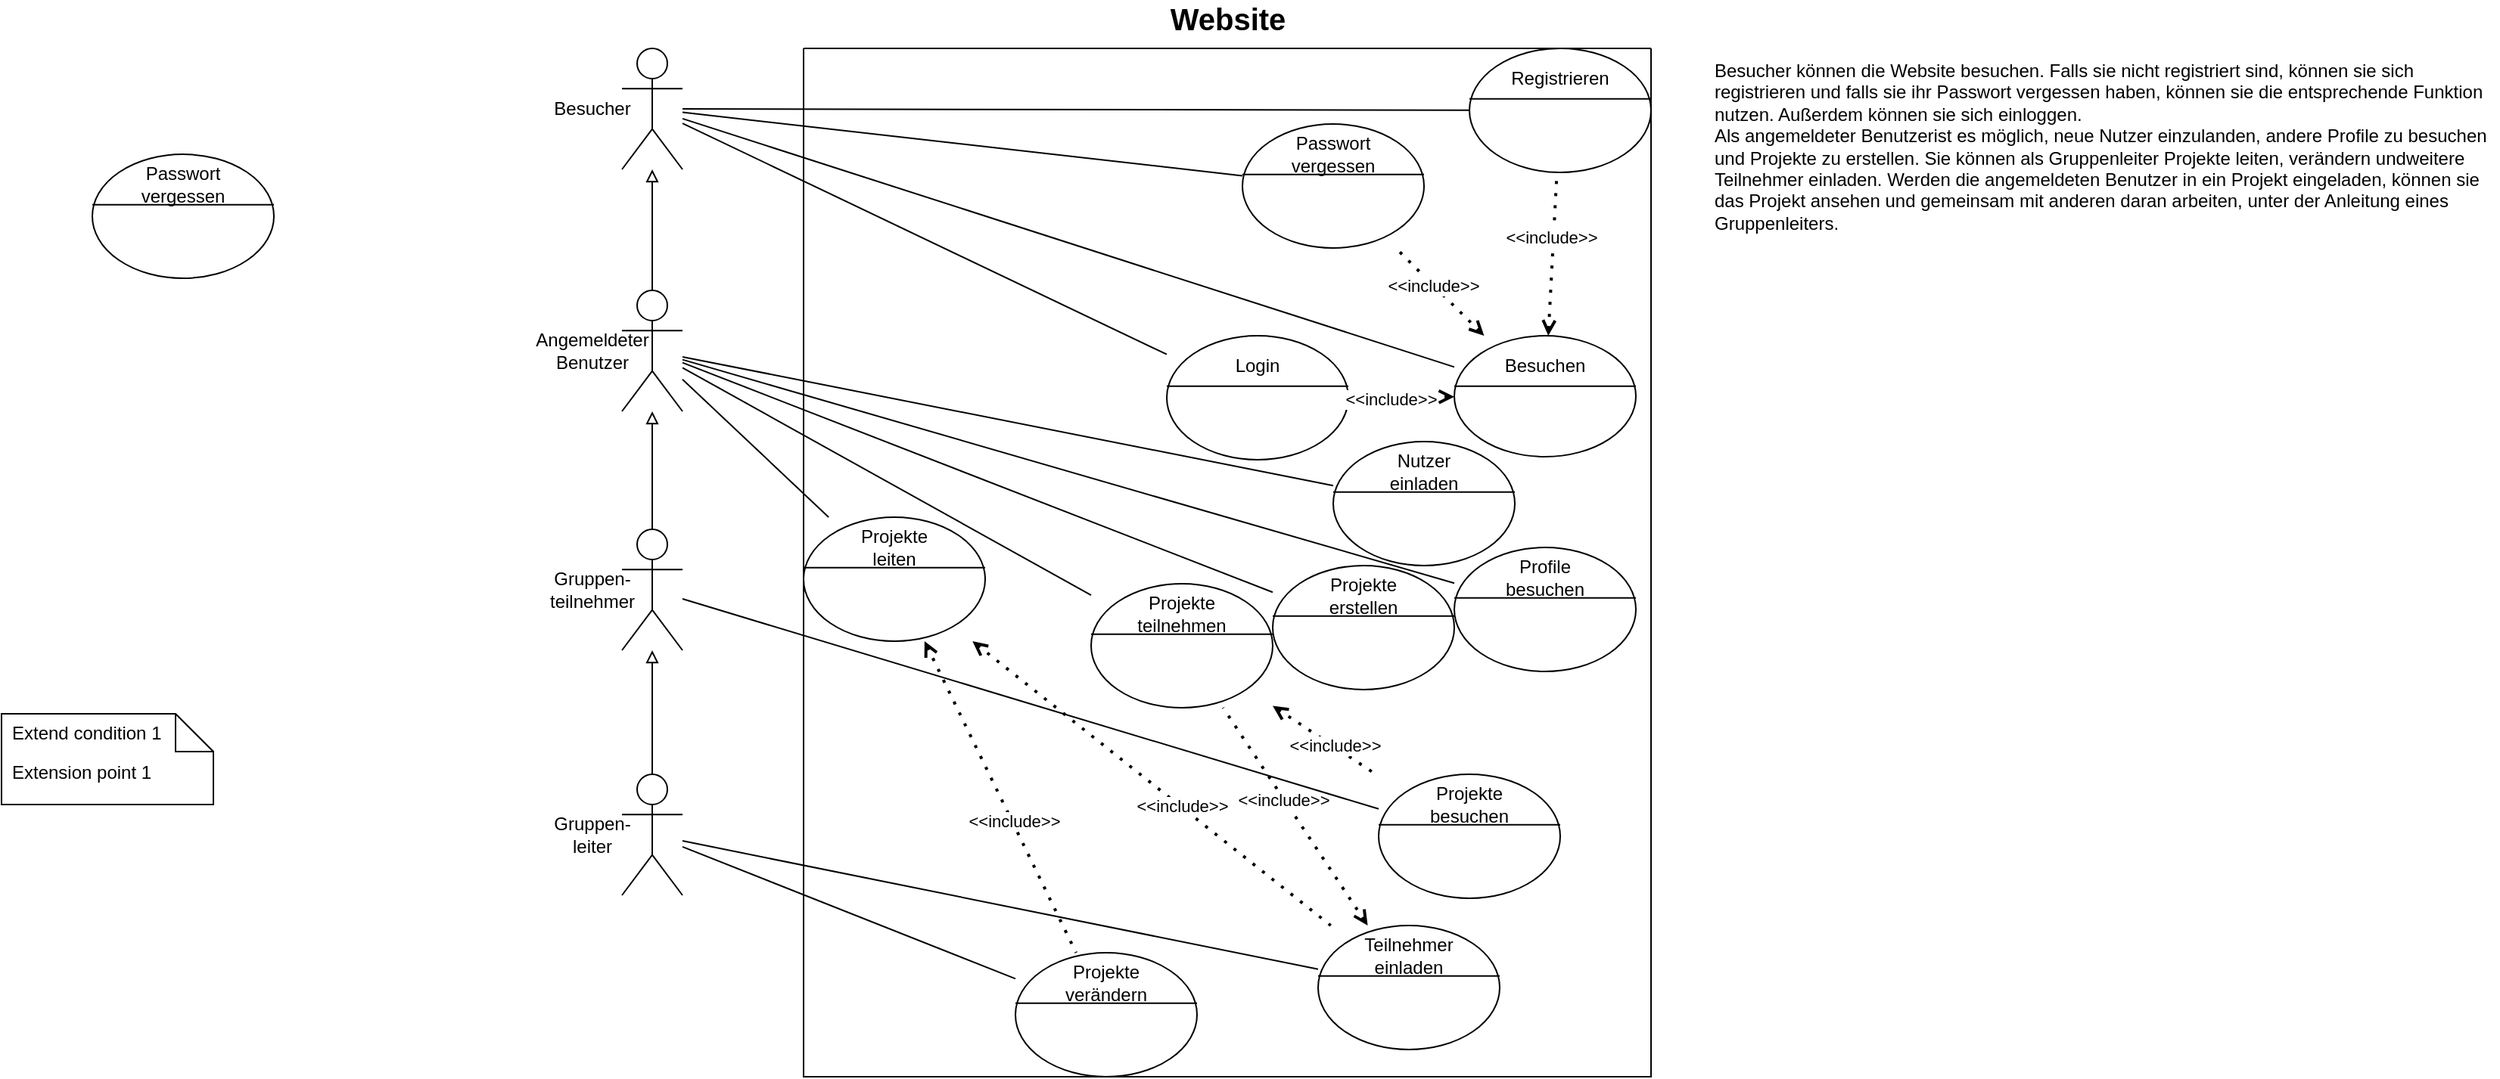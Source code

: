 <mxfile version="28.1.2">
  <diagram name="Seite-1" id="O9UMaUfHLfBrzS3X1TUN">
    <mxGraphModel dx="1440" dy="1402" grid="1" gridSize="10" guides="1" tooltips="1" connect="1" arrows="1" fold="1" page="1" pageScale="1" pageWidth="4681" pageHeight="3300" math="0" shadow="0">
      <root>
        <mxCell id="0" />
        <mxCell id="1" parent="0" />
        <mxCell id="N930MWfKKPiYIUF9o5cV-7" value="Besucher" style="shape=umlActor;verticalLabelPosition=middle;verticalAlign=middle;html=1;labelPosition=left;align=center;" parent="1" vertex="1">
          <mxGeometry x="480" y="80" width="40" height="80" as="geometry" />
        </mxCell>
        <mxCell id="N930MWfKKPiYIUF9o5cV-8" value="Extension point 1" style="shape=note2;boundedLbl=1;whiteSpace=wrap;html=1;size=25;verticalAlign=top;align=left;spacingLeft=5;" parent="1" vertex="1">
          <mxGeometry x="70" y="520" width="140" height="60" as="geometry" />
        </mxCell>
        <mxCell id="N930MWfKKPiYIUF9o5cV-9" value="Extend condition 1" style="resizeWidth=1;part=1;strokeColor=none;fillColor=none;align=left;spacingLeft=5;whiteSpace=wrap;html=1;" parent="N930MWfKKPiYIUF9o5cV-8" vertex="1">
          <mxGeometry width="140" height="25" relative="1" as="geometry" />
        </mxCell>
        <mxCell id="N930MWfKKPiYIUF9o5cV-16" value="" style="swimlane;startSize=0;" parent="1" vertex="1">
          <mxGeometry x="600" y="80" width="560" height="680" as="geometry" />
        </mxCell>
        <mxCell id="N930MWfKKPiYIUF9o5cV-11" value="" style="shape=ellipse;container=1;horizontal=1;horizontalStack=0;resizeParent=1;resizeParentMax=0;resizeLast=0;html=1;dashed=0;collapsible=0;" parent="N930MWfKKPiYIUF9o5cV-16" vertex="1">
          <mxGeometry x="430" y="190" width="120" height="80" as="geometry" />
        </mxCell>
        <mxCell id="N930MWfKKPiYIUF9o5cV-12" value="Besuchen" style="html=1;strokeColor=none;fillColor=none;align=center;verticalAlign=middle;rotatable=0;whiteSpace=wrap;" parent="N930MWfKKPiYIUF9o5cV-11" vertex="1">
          <mxGeometry y="10" width="120" height="20" as="geometry" />
        </mxCell>
        <mxCell id="N930MWfKKPiYIUF9o5cV-13" value="" style="line;strokeWidth=1;fillColor=none;rotatable=0;labelPosition=right;points=[];portConstraint=eastwest;dashed=0;resizeWidth=1;" parent="N930MWfKKPiYIUF9o5cV-11" vertex="1">
          <mxGeometry y="30" width="120" height="6.67" as="geometry" />
        </mxCell>
        <mxCell id="N930MWfKKPiYIUF9o5cV-28" value="" style="shape=ellipse;container=1;horizontal=1;horizontalStack=0;resizeParent=1;resizeParentMax=0;resizeLast=0;html=1;dashed=0;collapsible=0;" parent="N930MWfKKPiYIUF9o5cV-16" vertex="1">
          <mxGeometry x="440" width="120" height="82" as="geometry" />
        </mxCell>
        <mxCell id="N930MWfKKPiYIUF9o5cV-29" value="Registrieren" style="html=1;strokeColor=none;fillColor=none;align=center;verticalAlign=middle;rotatable=0;whiteSpace=wrap;" parent="N930MWfKKPiYIUF9o5cV-28" vertex="1">
          <mxGeometry y="9.5" width="120" height="20.5" as="geometry" />
        </mxCell>
        <mxCell id="N930MWfKKPiYIUF9o5cV-30" value="" style="line;strokeWidth=1;fillColor=none;rotatable=0;labelPosition=right;points=[];portConstraint=eastwest;dashed=0;resizeWidth=1;" parent="N930MWfKKPiYIUF9o5cV-28" vertex="1">
          <mxGeometry y="30" width="120" height="6.83" as="geometry" />
        </mxCell>
        <mxCell id="N930MWfKKPiYIUF9o5cV-31" value="" style="shape=ellipse;container=1;horizontal=1;horizontalStack=0;resizeParent=1;resizeParentMax=0;resizeLast=0;html=1;dashed=0;collapsible=0;" parent="N930MWfKKPiYIUF9o5cV-16" vertex="1">
          <mxGeometry x="290" y="50" width="120" height="82" as="geometry" />
        </mxCell>
        <mxCell id="N930MWfKKPiYIUF9o5cV-32" value="Passwort&lt;div&gt;vergessen&lt;/div&gt;" style="html=1;strokeColor=none;fillColor=none;align=center;verticalAlign=middle;rotatable=0;whiteSpace=wrap;" parent="N930MWfKKPiYIUF9o5cV-31" vertex="1">
          <mxGeometry y="10" width="120" height="20" as="geometry" />
        </mxCell>
        <mxCell id="N930MWfKKPiYIUF9o5cV-33" value="" style="line;strokeWidth=1;fillColor=none;rotatable=0;labelPosition=right;points=[];portConstraint=eastwest;dashed=0;resizeWidth=1;" parent="N930MWfKKPiYIUF9o5cV-31" vertex="1">
          <mxGeometry y="30" width="120" height="6.83" as="geometry" />
        </mxCell>
        <mxCell id="N930MWfKKPiYIUF9o5cV-48" value="" style="shape=ellipse;container=1;horizontal=1;horizontalStack=0;resizeParent=1;resizeParentMax=0;resizeLast=0;html=1;dashed=0;collapsible=0;" parent="N930MWfKKPiYIUF9o5cV-16" vertex="1">
          <mxGeometry x="240" y="190" width="120" height="82" as="geometry" />
        </mxCell>
        <mxCell id="N930MWfKKPiYIUF9o5cV-49" value="Login" style="html=1;strokeColor=none;fillColor=none;align=center;verticalAlign=middle;rotatable=0;whiteSpace=wrap;" parent="N930MWfKKPiYIUF9o5cV-48" vertex="1">
          <mxGeometry y="10" width="120" height="20" as="geometry" />
        </mxCell>
        <mxCell id="N930MWfKKPiYIUF9o5cV-50" value="" style="line;strokeWidth=1;fillColor=none;rotatable=0;labelPosition=right;points=[];portConstraint=eastwest;dashed=0;resizeWidth=1;" parent="N930MWfKKPiYIUF9o5cV-48" vertex="1">
          <mxGeometry y="30" width="120" height="6.83" as="geometry" />
        </mxCell>
        <mxCell id="N930MWfKKPiYIUF9o5cV-55" value="" style="endArrow=none;dashed=1;html=1;dashPattern=1 3;strokeWidth=2;rounded=0;endFill=0;startArrow=open;startFill=0;" parent="N930MWfKKPiYIUF9o5cV-16" source="N930MWfKKPiYIUF9o5cV-11" target="N930MWfKKPiYIUF9o5cV-48" edge="1">
          <mxGeometry width="50" height="50" relative="1" as="geometry">
            <mxPoint x="-270" y="200" as="sourcePoint" />
            <mxPoint x="-220" y="150" as="targetPoint" />
          </mxGeometry>
        </mxCell>
        <mxCell id="N930MWfKKPiYIUF9o5cV-60" value="&amp;lt;&amp;lt;include&amp;gt;&amp;gt;" style="edgeLabel;html=1;align=center;verticalAlign=middle;resizable=0;points=[];" parent="N930MWfKKPiYIUF9o5cV-55" vertex="1" connectable="0">
          <mxGeometry x="0.194" y="1" relative="1" as="geometry">
            <mxPoint as="offset" />
          </mxGeometry>
        </mxCell>
        <mxCell id="N930MWfKKPiYIUF9o5cV-56" value="" style="endArrow=none;dashed=1;html=1;dashPattern=1 3;strokeWidth=2;rounded=0;endFill=0;startArrow=open;startFill=0;" parent="N930MWfKKPiYIUF9o5cV-16" source="N930MWfKKPiYIUF9o5cV-11" target="N930MWfKKPiYIUF9o5cV-31" edge="1">
          <mxGeometry width="50" height="50" relative="1" as="geometry">
            <mxPoint x="660" y="110" as="sourcePoint" />
            <mxPoint x="610" y="125" as="targetPoint" />
          </mxGeometry>
        </mxCell>
        <mxCell id="N930MWfKKPiYIUF9o5cV-59" value="&amp;lt;&amp;lt;include&amp;gt;&amp;gt;" style="edgeLabel;html=1;align=center;verticalAlign=middle;resizable=0;points=[];" parent="N930MWfKKPiYIUF9o5cV-56" vertex="1" connectable="0">
          <mxGeometry x="0.16" y="1" relative="1" as="geometry">
            <mxPoint as="offset" />
          </mxGeometry>
        </mxCell>
        <mxCell id="N930MWfKKPiYIUF9o5cV-57" value="" style="endArrow=none;dashed=1;html=1;dashPattern=1 3;strokeWidth=2;rounded=0;endFill=0;startArrow=open;startFill=0;" parent="N930MWfKKPiYIUF9o5cV-16" source="N930MWfKKPiYIUF9o5cV-11" target="N930MWfKKPiYIUF9o5cV-28" edge="1">
          <mxGeometry width="50" height="50" relative="1" as="geometry">
            <mxPoint x="710" y="140" as="sourcePoint" />
            <mxPoint x="660" y="155" as="targetPoint" />
          </mxGeometry>
        </mxCell>
        <mxCell id="N930MWfKKPiYIUF9o5cV-58" value="&amp;lt;&amp;lt;include&amp;gt;&amp;gt;" style="edgeLabel;html=1;align=center;verticalAlign=middle;resizable=0;points=[];" parent="N930MWfKKPiYIUF9o5cV-57" vertex="1" connectable="0">
          <mxGeometry x="0.205" y="2" relative="1" as="geometry">
            <mxPoint as="offset" />
          </mxGeometry>
        </mxCell>
        <mxCell id="N930MWfKKPiYIUF9o5cV-61" value="" style="shape=ellipse;container=1;horizontal=1;horizontalStack=0;resizeParent=1;resizeParentMax=0;resizeLast=0;html=1;dashed=0;collapsible=0;" parent="N930MWfKKPiYIUF9o5cV-16" vertex="1">
          <mxGeometry x="380" y="480" width="120" height="82" as="geometry" />
        </mxCell>
        <mxCell id="N930MWfKKPiYIUF9o5cV-62" value="Projekte&lt;div&gt;besuchen&lt;/div&gt;" style="html=1;strokeColor=none;fillColor=none;align=center;verticalAlign=middle;rotatable=0;whiteSpace=wrap;" parent="N930MWfKKPiYIUF9o5cV-61" vertex="1">
          <mxGeometry y="10" width="120" height="20" as="geometry" />
        </mxCell>
        <mxCell id="N930MWfKKPiYIUF9o5cV-63" value="" style="line;strokeWidth=1;fillColor=none;rotatable=0;labelPosition=right;points=[];portConstraint=eastwest;dashed=0;resizeWidth=1;" parent="N930MWfKKPiYIUF9o5cV-61" vertex="1">
          <mxGeometry y="30" width="120" height="6.83" as="geometry" />
        </mxCell>
        <mxCell id="N930MWfKKPiYIUF9o5cV-65" value="" style="shape=ellipse;container=1;horizontal=1;horizontalStack=0;resizeParent=1;resizeParentMax=0;resizeLast=0;html=1;dashed=0;collapsible=0;" parent="N930MWfKKPiYIUF9o5cV-16" vertex="1">
          <mxGeometry x="430" y="330" width="120" height="82" as="geometry" />
        </mxCell>
        <mxCell id="N930MWfKKPiYIUF9o5cV-66" value="Profile&lt;div&gt;besuchen&lt;/div&gt;" style="html=1;strokeColor=none;fillColor=none;align=center;verticalAlign=middle;rotatable=0;whiteSpace=wrap;" parent="N930MWfKKPiYIUF9o5cV-65" vertex="1">
          <mxGeometry y="10" width="120" height="20" as="geometry" />
        </mxCell>
        <mxCell id="N930MWfKKPiYIUF9o5cV-67" value="" style="line;strokeWidth=1;fillColor=none;rotatable=0;labelPosition=right;points=[];portConstraint=eastwest;dashed=0;resizeWidth=1;" parent="N930MWfKKPiYIUF9o5cV-65" vertex="1">
          <mxGeometry y="30" width="120" height="6.83" as="geometry" />
        </mxCell>
        <mxCell id="N930MWfKKPiYIUF9o5cV-69" value="" style="shape=ellipse;container=1;horizontal=1;horizontalStack=0;resizeParent=1;resizeParentMax=0;resizeLast=0;html=1;dashed=0;collapsible=0;" parent="N930MWfKKPiYIUF9o5cV-16" vertex="1">
          <mxGeometry x="310" y="342" width="120" height="82" as="geometry" />
        </mxCell>
        <mxCell id="N930MWfKKPiYIUF9o5cV-70" value="Projekte&lt;div&gt;erstellen&lt;/div&gt;" style="html=1;strokeColor=none;fillColor=none;align=center;verticalAlign=middle;rotatable=0;whiteSpace=wrap;" parent="N930MWfKKPiYIUF9o5cV-69" vertex="1">
          <mxGeometry y="10" width="120" height="20" as="geometry" />
        </mxCell>
        <mxCell id="N930MWfKKPiYIUF9o5cV-71" value="" style="line;strokeWidth=1;fillColor=none;rotatable=0;labelPosition=right;points=[];portConstraint=eastwest;dashed=0;resizeWidth=1;" parent="N930MWfKKPiYIUF9o5cV-69" vertex="1">
          <mxGeometry y="30" width="120" height="6.83" as="geometry" />
        </mxCell>
        <mxCell id="N930MWfKKPiYIUF9o5cV-73" value="" style="shape=ellipse;container=1;horizontal=1;horizontalStack=0;resizeParent=1;resizeParentMax=0;resizeLast=0;html=1;dashed=0;collapsible=0;" parent="N930MWfKKPiYIUF9o5cV-16" vertex="1">
          <mxGeometry x="140" y="598" width="120" height="82" as="geometry" />
        </mxCell>
        <mxCell id="N930MWfKKPiYIUF9o5cV-74" value="Projekte&lt;div&gt;verändern&lt;/div&gt;" style="html=1;strokeColor=none;fillColor=none;align=center;verticalAlign=middle;rotatable=0;whiteSpace=wrap;" parent="N930MWfKKPiYIUF9o5cV-73" vertex="1">
          <mxGeometry y="10" width="120" height="20" as="geometry" />
        </mxCell>
        <mxCell id="N930MWfKKPiYIUF9o5cV-75" value="" style="line;strokeWidth=1;fillColor=none;rotatable=0;labelPosition=right;points=[];portConstraint=eastwest;dashed=0;resizeWidth=1;" parent="N930MWfKKPiYIUF9o5cV-73" vertex="1">
          <mxGeometry y="30" width="120" height="6.83" as="geometry" />
        </mxCell>
        <mxCell id="N930MWfKKPiYIUF9o5cV-77" value="" style="shape=ellipse;container=1;horizontal=1;horizontalStack=0;resizeParent=1;resizeParentMax=0;resizeLast=0;html=1;dashed=0;collapsible=0;" parent="N930MWfKKPiYIUF9o5cV-16" vertex="1">
          <mxGeometry x="350" y="260" width="120" height="82" as="geometry" />
        </mxCell>
        <mxCell id="N930MWfKKPiYIUF9o5cV-78" value="Nutzer&lt;div&gt;einladen&lt;/div&gt;" style="html=1;strokeColor=none;fillColor=none;align=center;verticalAlign=middle;rotatable=0;whiteSpace=wrap;" parent="N930MWfKKPiYIUF9o5cV-77" vertex="1">
          <mxGeometry y="10" width="120" height="20" as="geometry" />
        </mxCell>
        <mxCell id="N930MWfKKPiYIUF9o5cV-79" value="" style="line;strokeWidth=1;fillColor=none;rotatable=0;labelPosition=right;points=[];portConstraint=eastwest;dashed=0;resizeWidth=1;" parent="N930MWfKKPiYIUF9o5cV-77" vertex="1">
          <mxGeometry y="30" width="120" height="6.83" as="geometry" />
        </mxCell>
        <mxCell id="N930MWfKKPiYIUF9o5cV-81" value="" style="shape=ellipse;container=1;horizontal=1;horizontalStack=0;resizeParent=1;resizeParentMax=0;resizeLast=0;html=1;dashed=0;collapsible=0;" parent="N930MWfKKPiYIUF9o5cV-16" vertex="1">
          <mxGeometry x="190" y="354" width="120" height="82" as="geometry" />
        </mxCell>
        <mxCell id="N930MWfKKPiYIUF9o5cV-82" value="Projekte&lt;div&gt;teilnehmen&lt;/div&gt;" style="html=1;strokeColor=none;fillColor=none;align=center;verticalAlign=middle;rotatable=0;whiteSpace=wrap;" parent="N930MWfKKPiYIUF9o5cV-81" vertex="1">
          <mxGeometry y="10" width="120" height="20" as="geometry" />
        </mxCell>
        <mxCell id="N930MWfKKPiYIUF9o5cV-83" value="" style="line;strokeWidth=1;fillColor=none;rotatable=0;labelPosition=right;points=[];portConstraint=eastwest;dashed=0;resizeWidth=1;" parent="N930MWfKKPiYIUF9o5cV-81" vertex="1">
          <mxGeometry y="30" width="120" height="6.83" as="geometry" />
        </mxCell>
        <mxCell id="N930MWfKKPiYIUF9o5cV-84" value="" style="shape=ellipse;container=1;horizontal=1;horizontalStack=0;resizeParent=1;resizeParentMax=0;resizeLast=0;html=1;dashed=0;collapsible=0;" parent="N930MWfKKPiYIUF9o5cV-16" vertex="1">
          <mxGeometry x="340" y="580" width="120" height="82" as="geometry" />
        </mxCell>
        <mxCell id="N930MWfKKPiYIUF9o5cV-85" value="Teilnehmer&lt;div&gt;einladen&lt;/div&gt;" style="html=1;strokeColor=none;fillColor=none;align=center;verticalAlign=middle;rotatable=0;whiteSpace=wrap;" parent="N930MWfKKPiYIUF9o5cV-84" vertex="1">
          <mxGeometry y="10" width="120" height="20" as="geometry" />
        </mxCell>
        <mxCell id="N930MWfKKPiYIUF9o5cV-86" value="" style="line;strokeWidth=1;fillColor=none;rotatable=0;labelPosition=right;points=[];portConstraint=eastwest;dashed=0;resizeWidth=1;" parent="N930MWfKKPiYIUF9o5cV-84" vertex="1">
          <mxGeometry y="30" width="120" height="6.83" as="geometry" />
        </mxCell>
        <mxCell id="N930MWfKKPiYIUF9o5cV-90" value="" style="endArrow=none;dashed=1;html=1;dashPattern=1 3;strokeWidth=2;rounded=0;endFill=0;startArrow=open;startFill=0;" parent="N930MWfKKPiYIUF9o5cV-16" source="N930MWfKKPiYIUF9o5cV-84" target="N930MWfKKPiYIUF9o5cV-81" edge="1">
          <mxGeometry width="50" height="50" relative="1" as="geometry">
            <mxPoint x="309" y="558" as="sourcePoint" />
            <mxPoint x="250" y="500" as="targetPoint" />
          </mxGeometry>
        </mxCell>
        <mxCell id="N930MWfKKPiYIUF9o5cV-91" value="&amp;lt;&amp;lt;include&amp;gt;&amp;gt;" style="edgeLabel;html=1;align=center;verticalAlign=middle;resizable=0;points=[];" parent="N930MWfKKPiYIUF9o5cV-90" vertex="1" connectable="0">
          <mxGeometry x="0.16" y="1" relative="1" as="geometry">
            <mxPoint as="offset" />
          </mxGeometry>
        </mxCell>
        <mxCell id="N930MWfKKPiYIUF9o5cV-92" value="" style="endArrow=none;dashed=1;html=1;dashPattern=1 3;strokeWidth=2;rounded=0;endFill=0;startArrow=open;startFill=0;" parent="N930MWfKKPiYIUF9o5cV-16" source="N930MWfKKPiYIUF9o5cV-81" target="N930MWfKKPiYIUF9o5cV-61" edge="1">
          <mxGeometry width="50" height="50" relative="1" as="geometry">
            <mxPoint x="239" y="588" as="sourcePoint" />
            <mxPoint x="180" y="530" as="targetPoint" />
          </mxGeometry>
        </mxCell>
        <mxCell id="N930MWfKKPiYIUF9o5cV-93" value="&amp;lt;&amp;lt;include&amp;gt;&amp;gt;" style="edgeLabel;html=1;align=center;verticalAlign=middle;resizable=0;points=[];" parent="N930MWfKKPiYIUF9o5cV-92" vertex="1" connectable="0">
          <mxGeometry x="0.16" y="1" relative="1" as="geometry">
            <mxPoint as="offset" />
          </mxGeometry>
        </mxCell>
        <mxCell id="N930MWfKKPiYIUF9o5cV-94" value="" style="shape=ellipse;container=1;horizontal=1;horizontalStack=0;resizeParent=1;resizeParentMax=0;resizeLast=0;html=1;dashed=0;collapsible=0;" parent="N930MWfKKPiYIUF9o5cV-16" vertex="1">
          <mxGeometry y="310" width="120" height="82" as="geometry" />
        </mxCell>
        <mxCell id="N930MWfKKPiYIUF9o5cV-95" value="Projekte&lt;div&gt;leiten&lt;/div&gt;" style="html=1;strokeColor=none;fillColor=none;align=center;verticalAlign=middle;rotatable=0;whiteSpace=wrap;" parent="N930MWfKKPiYIUF9o5cV-94" vertex="1">
          <mxGeometry y="10" width="120" height="20" as="geometry" />
        </mxCell>
        <mxCell id="N930MWfKKPiYIUF9o5cV-96" value="" style="line;strokeWidth=1;fillColor=none;rotatable=0;labelPosition=right;points=[];portConstraint=eastwest;dashed=0;resizeWidth=1;" parent="N930MWfKKPiYIUF9o5cV-94" vertex="1">
          <mxGeometry y="30" width="120" height="6.83" as="geometry" />
        </mxCell>
        <mxCell id="N930MWfKKPiYIUF9o5cV-98" value="" style="endArrow=none;dashed=1;html=1;dashPattern=1 3;strokeWidth=2;rounded=0;endFill=0;startArrow=open;startFill=0;" parent="N930MWfKKPiYIUF9o5cV-16" source="N930MWfKKPiYIUF9o5cV-94" target="N930MWfKKPiYIUF9o5cV-73" edge="1">
          <mxGeometry width="50" height="50" relative="1" as="geometry">
            <mxPoint x="224" y="624" as="sourcePoint" />
            <mxPoint x="80" y="500" as="targetPoint" />
          </mxGeometry>
        </mxCell>
        <mxCell id="N930MWfKKPiYIUF9o5cV-99" value="&amp;lt;&amp;lt;include&amp;gt;&amp;gt;" style="edgeLabel;html=1;align=center;verticalAlign=middle;resizable=0;points=[];" parent="N930MWfKKPiYIUF9o5cV-98" vertex="1" connectable="0">
          <mxGeometry x="0.16" y="1" relative="1" as="geometry">
            <mxPoint as="offset" />
          </mxGeometry>
        </mxCell>
        <mxCell id="N930MWfKKPiYIUF9o5cV-100" value="" style="endArrow=none;dashed=1;html=1;dashPattern=1 3;strokeWidth=2;rounded=0;endFill=0;startArrow=open;startFill=0;" parent="N930MWfKKPiYIUF9o5cV-16" source="N930MWfKKPiYIUF9o5cV-94" target="N930MWfKKPiYIUF9o5cV-84" edge="1">
          <mxGeometry width="50" height="50" relative="1" as="geometry">
            <mxPoint x="594" y="634" as="sourcePoint" />
            <mxPoint x="450" y="510" as="targetPoint" />
          </mxGeometry>
        </mxCell>
        <mxCell id="N930MWfKKPiYIUF9o5cV-101" value="&amp;lt;&amp;lt;include&amp;gt;&amp;gt;" style="edgeLabel;html=1;align=center;verticalAlign=middle;resizable=0;points=[];" parent="N930MWfKKPiYIUF9o5cV-100" vertex="1" connectable="0">
          <mxGeometry x="0.16" y="1" relative="1" as="geometry">
            <mxPoint as="offset" />
          </mxGeometry>
        </mxCell>
        <mxCell id="N930MWfKKPiYIUF9o5cV-17" value="Website" style="text;html=1;align=center;verticalAlign=middle;resizable=0;points=[];autosize=1;strokeColor=none;fillColor=none;labelPosition=center;verticalLabelPosition=top;fontSize=20;fontStyle=1" parent="1" vertex="1">
          <mxGeometry x="830" y="80" width="100" height="40" as="geometry" />
        </mxCell>
        <mxCell id="N930MWfKKPiYIUF9o5cV-19" value="Angemeldeter&lt;div&gt;Benutzer&lt;/div&gt;" style="shape=umlActor;verticalLabelPosition=middle;verticalAlign=middle;html=1;labelPosition=left;align=center;" parent="1" vertex="1">
          <mxGeometry x="480" y="240" width="40" height="80" as="geometry" />
        </mxCell>
        <mxCell id="N930MWfKKPiYIUF9o5cV-20" value="Gruppen-&lt;div&gt;leiter&lt;/div&gt;" style="shape=umlActor;verticalLabelPosition=middle;verticalAlign=middle;html=1;labelPosition=left;align=center;" parent="1" vertex="1">
          <mxGeometry x="480" y="560" width="40" height="80" as="geometry" />
        </mxCell>
        <mxCell id="N930MWfKKPiYIUF9o5cV-21" value="Gruppen-&lt;div&gt;teilnehmer&lt;/div&gt;" style="shape=umlActor;verticalLabelPosition=middle;verticalAlign=middle;html=1;labelPosition=left;align=center;" parent="1" vertex="1">
          <mxGeometry x="480" y="398" width="40" height="80" as="geometry" />
        </mxCell>
        <mxCell id="N930MWfKKPiYIUF9o5cV-25" value="" style="endArrow=block;html=1;rounded=0;endFill=0;" parent="1" source="N930MWfKKPiYIUF9o5cV-19" target="N930MWfKKPiYIUF9o5cV-7" edge="1">
          <mxGeometry width="50" height="50" relative="1" as="geometry">
            <mxPoint x="290" y="300" as="sourcePoint" />
            <mxPoint x="340" y="250" as="targetPoint" />
          </mxGeometry>
        </mxCell>
        <mxCell id="N930MWfKKPiYIUF9o5cV-26" value="" style="endArrow=block;html=1;rounded=0;endFill=0;" parent="1" source="N930MWfKKPiYIUF9o5cV-21" target="N930MWfKKPiYIUF9o5cV-19" edge="1">
          <mxGeometry width="50" height="50" relative="1" as="geometry">
            <mxPoint x="370" y="440" as="sourcePoint" />
            <mxPoint x="370" y="360" as="targetPoint" />
          </mxGeometry>
        </mxCell>
        <mxCell id="N930MWfKKPiYIUF9o5cV-27" value="" style="endArrow=block;html=1;rounded=0;endFill=0;" parent="1" source="N930MWfKKPiYIUF9o5cV-20" target="N930MWfKKPiYIUF9o5cV-21" edge="1">
          <mxGeometry width="50" height="50" relative="1" as="geometry">
            <mxPoint x="380" y="610" as="sourcePoint" />
            <mxPoint x="380" y="530" as="targetPoint" />
          </mxGeometry>
        </mxCell>
        <mxCell id="N930MWfKKPiYIUF9o5cV-45" value="" style="shape=ellipse;container=1;horizontal=1;horizontalStack=0;resizeParent=1;resizeParentMax=0;resizeLast=0;html=1;dashed=0;collapsible=0;" parent="1" vertex="1">
          <mxGeometry x="130" y="150" width="120" height="82" as="geometry" />
        </mxCell>
        <mxCell id="N930MWfKKPiYIUF9o5cV-46" value="Passwort&lt;div&gt;vergessen&lt;/div&gt;" style="html=1;strokeColor=none;fillColor=none;align=center;verticalAlign=middle;rotatable=0;whiteSpace=wrap;" parent="N930MWfKKPiYIUF9o5cV-45" vertex="1">
          <mxGeometry y="10" width="120" height="20" as="geometry" />
        </mxCell>
        <mxCell id="N930MWfKKPiYIUF9o5cV-47" value="" style="line;strokeWidth=1;fillColor=none;rotatable=0;labelPosition=right;points=[];portConstraint=eastwest;dashed=0;resizeWidth=1;" parent="N930MWfKKPiYIUF9o5cV-45" vertex="1">
          <mxGeometry y="30" width="120" height="6.83" as="geometry" />
        </mxCell>
        <mxCell id="N930MWfKKPiYIUF9o5cV-51" value="" style="endArrow=none;html=1;rounded=0;" parent="1" source="N930MWfKKPiYIUF9o5cV-11" target="N930MWfKKPiYIUF9o5cV-7" edge="1">
          <mxGeometry width="50" height="50" relative="1" as="geometry">
            <mxPoint x="350" y="240" as="sourcePoint" />
            <mxPoint x="400" y="190" as="targetPoint" />
          </mxGeometry>
        </mxCell>
        <mxCell id="N930MWfKKPiYIUF9o5cV-52" value="" style="endArrow=none;html=1;rounded=0;" parent="1" source="N930MWfKKPiYIUF9o5cV-7" target="N930MWfKKPiYIUF9o5cV-28" edge="1">
          <mxGeometry width="50" height="50" relative="1" as="geometry">
            <mxPoint x="350" y="220" as="sourcePoint" />
            <mxPoint x="400" y="170" as="targetPoint" />
          </mxGeometry>
        </mxCell>
        <mxCell id="N930MWfKKPiYIUF9o5cV-53" value="" style="endArrow=none;html=1;rounded=0;" parent="1" source="N930MWfKKPiYIUF9o5cV-7" target="N930MWfKKPiYIUF9o5cV-31" edge="1">
          <mxGeometry width="50" height="50" relative="1" as="geometry">
            <mxPoint x="320" y="270" as="sourcePoint" />
            <mxPoint x="370" y="220" as="targetPoint" />
          </mxGeometry>
        </mxCell>
        <mxCell id="N930MWfKKPiYIUF9o5cV-54" value="" style="endArrow=none;html=1;rounded=0;" parent="1" source="N930MWfKKPiYIUF9o5cV-7" target="N930MWfKKPiYIUF9o5cV-48" edge="1">
          <mxGeometry width="50" height="50" relative="1" as="geometry">
            <mxPoint x="340" y="270" as="sourcePoint" />
            <mxPoint x="390" y="220" as="targetPoint" />
          </mxGeometry>
        </mxCell>
        <mxCell id="N930MWfKKPiYIUF9o5cV-64" value="" style="endArrow=none;html=1;rounded=0;" parent="1" source="N930MWfKKPiYIUF9o5cV-21" target="N930MWfKKPiYIUF9o5cV-61" edge="1">
          <mxGeometry width="50" height="50" relative="1" as="geometry">
            <mxPoint x="780" y="370" as="sourcePoint" />
            <mxPoint x="830" y="320" as="targetPoint" />
          </mxGeometry>
        </mxCell>
        <mxCell id="N930MWfKKPiYIUF9o5cV-68" value="" style="endArrow=none;html=1;rounded=0;" parent="1" source="N930MWfKKPiYIUF9o5cV-19" target="N930MWfKKPiYIUF9o5cV-65" edge="1">
          <mxGeometry width="50" height="50" relative="1" as="geometry">
            <mxPoint x="570" y="370" as="sourcePoint" />
            <mxPoint x="910" y="525" as="targetPoint" />
          </mxGeometry>
        </mxCell>
        <mxCell id="N930MWfKKPiYIUF9o5cV-72" value="" style="endArrow=none;html=1;rounded=0;" parent="1" source="N930MWfKKPiYIUF9o5cV-19" target="N930MWfKKPiYIUF9o5cV-69" edge="1">
          <mxGeometry width="50" height="50" relative="1" as="geometry">
            <mxPoint x="570" y="380" as="sourcePoint" />
            <mxPoint x="1020" y="550" as="targetPoint" />
          </mxGeometry>
        </mxCell>
        <mxCell id="N930MWfKKPiYIUF9o5cV-76" value="" style="endArrow=none;html=1;rounded=0;" parent="1" source="N930MWfKKPiYIUF9o5cV-20" target="N930MWfKKPiYIUF9o5cV-73" edge="1">
          <mxGeometry width="50" height="50" relative="1" as="geometry">
            <mxPoint x="560" y="560" as="sourcePoint" />
            <mxPoint x="940" y="678" as="targetPoint" />
          </mxGeometry>
        </mxCell>
        <mxCell id="N930MWfKKPiYIUF9o5cV-80" value="" style="endArrow=none;html=1;rounded=0;" parent="1" source="N930MWfKKPiYIUF9o5cV-77" target="N930MWfKKPiYIUF9o5cV-19" edge="1">
          <mxGeometry width="50" height="50" relative="1" as="geometry">
            <mxPoint x="780" y="470" as="sourcePoint" />
            <mxPoint x="830" y="420" as="targetPoint" />
          </mxGeometry>
        </mxCell>
        <mxCell id="N930MWfKKPiYIUF9o5cV-88" value="" style="endArrow=none;html=1;rounded=0;" parent="1" source="N930MWfKKPiYIUF9o5cV-20" target="N930MWfKKPiYIUF9o5cV-84" edge="1">
          <mxGeometry width="50" height="50" relative="1" as="geometry">
            <mxPoint x="670" y="600" as="sourcePoint" />
            <mxPoint x="890" y="687" as="targetPoint" />
          </mxGeometry>
        </mxCell>
        <mxCell id="N930MWfKKPiYIUF9o5cV-89" value="" style="endArrow=none;html=1;rounded=0;" parent="1" source="N930MWfKKPiYIUF9o5cV-19" target="N930MWfKKPiYIUF9o5cV-81" edge="1">
          <mxGeometry width="50" height="50" relative="1" as="geometry">
            <mxPoint x="560" y="530" as="sourcePoint" />
            <mxPoint x="780" y="617" as="targetPoint" />
          </mxGeometry>
        </mxCell>
        <mxCell id="N930MWfKKPiYIUF9o5cV-97" value="" style="endArrow=none;html=1;rounded=0;" parent="1" source="N930MWfKKPiYIUF9o5cV-19" target="N930MWfKKPiYIUF9o5cV-94" edge="1">
          <mxGeometry width="50" height="50" relative="1" as="geometry">
            <mxPoint x="790" y="600" as="sourcePoint" />
            <mxPoint x="1160" y="666" as="targetPoint" />
          </mxGeometry>
        </mxCell>
        <mxCell id="hrQQKQ1J3xBvW3IxzG5e-1" value="Besucher können die Website besuchen. Falls sie nicht registriert sind, können sie sich registrieren und falls sie ihr Passwort vergessen haben, können sie die entsprechende Funktion nutzen. Außerdem können sie sich einloggen.&lt;br&gt;Als angemeldeter Benutzerist es möglich, neue Nutzer einzulanden, andere Profile zu besuchen und Projekte zu erstellen. Sie können als Gruppenleiter Projekte leiten, verändern undweitere Teilnehmer einladen. Werden die angemeldeten Benutzer in ein Projekt eingeladen, können sie das Projekt ansehen und gemeinsam mit anderen daran arbeiten, unter der Anleitung eines Gruppenleiters." style="text;html=1;align=left;verticalAlign=middle;whiteSpace=wrap;rounded=0;" vertex="1" parent="1">
          <mxGeometry x="1200" y="80" width="520" height="130" as="geometry" />
        </mxCell>
      </root>
    </mxGraphModel>
  </diagram>
</mxfile>
